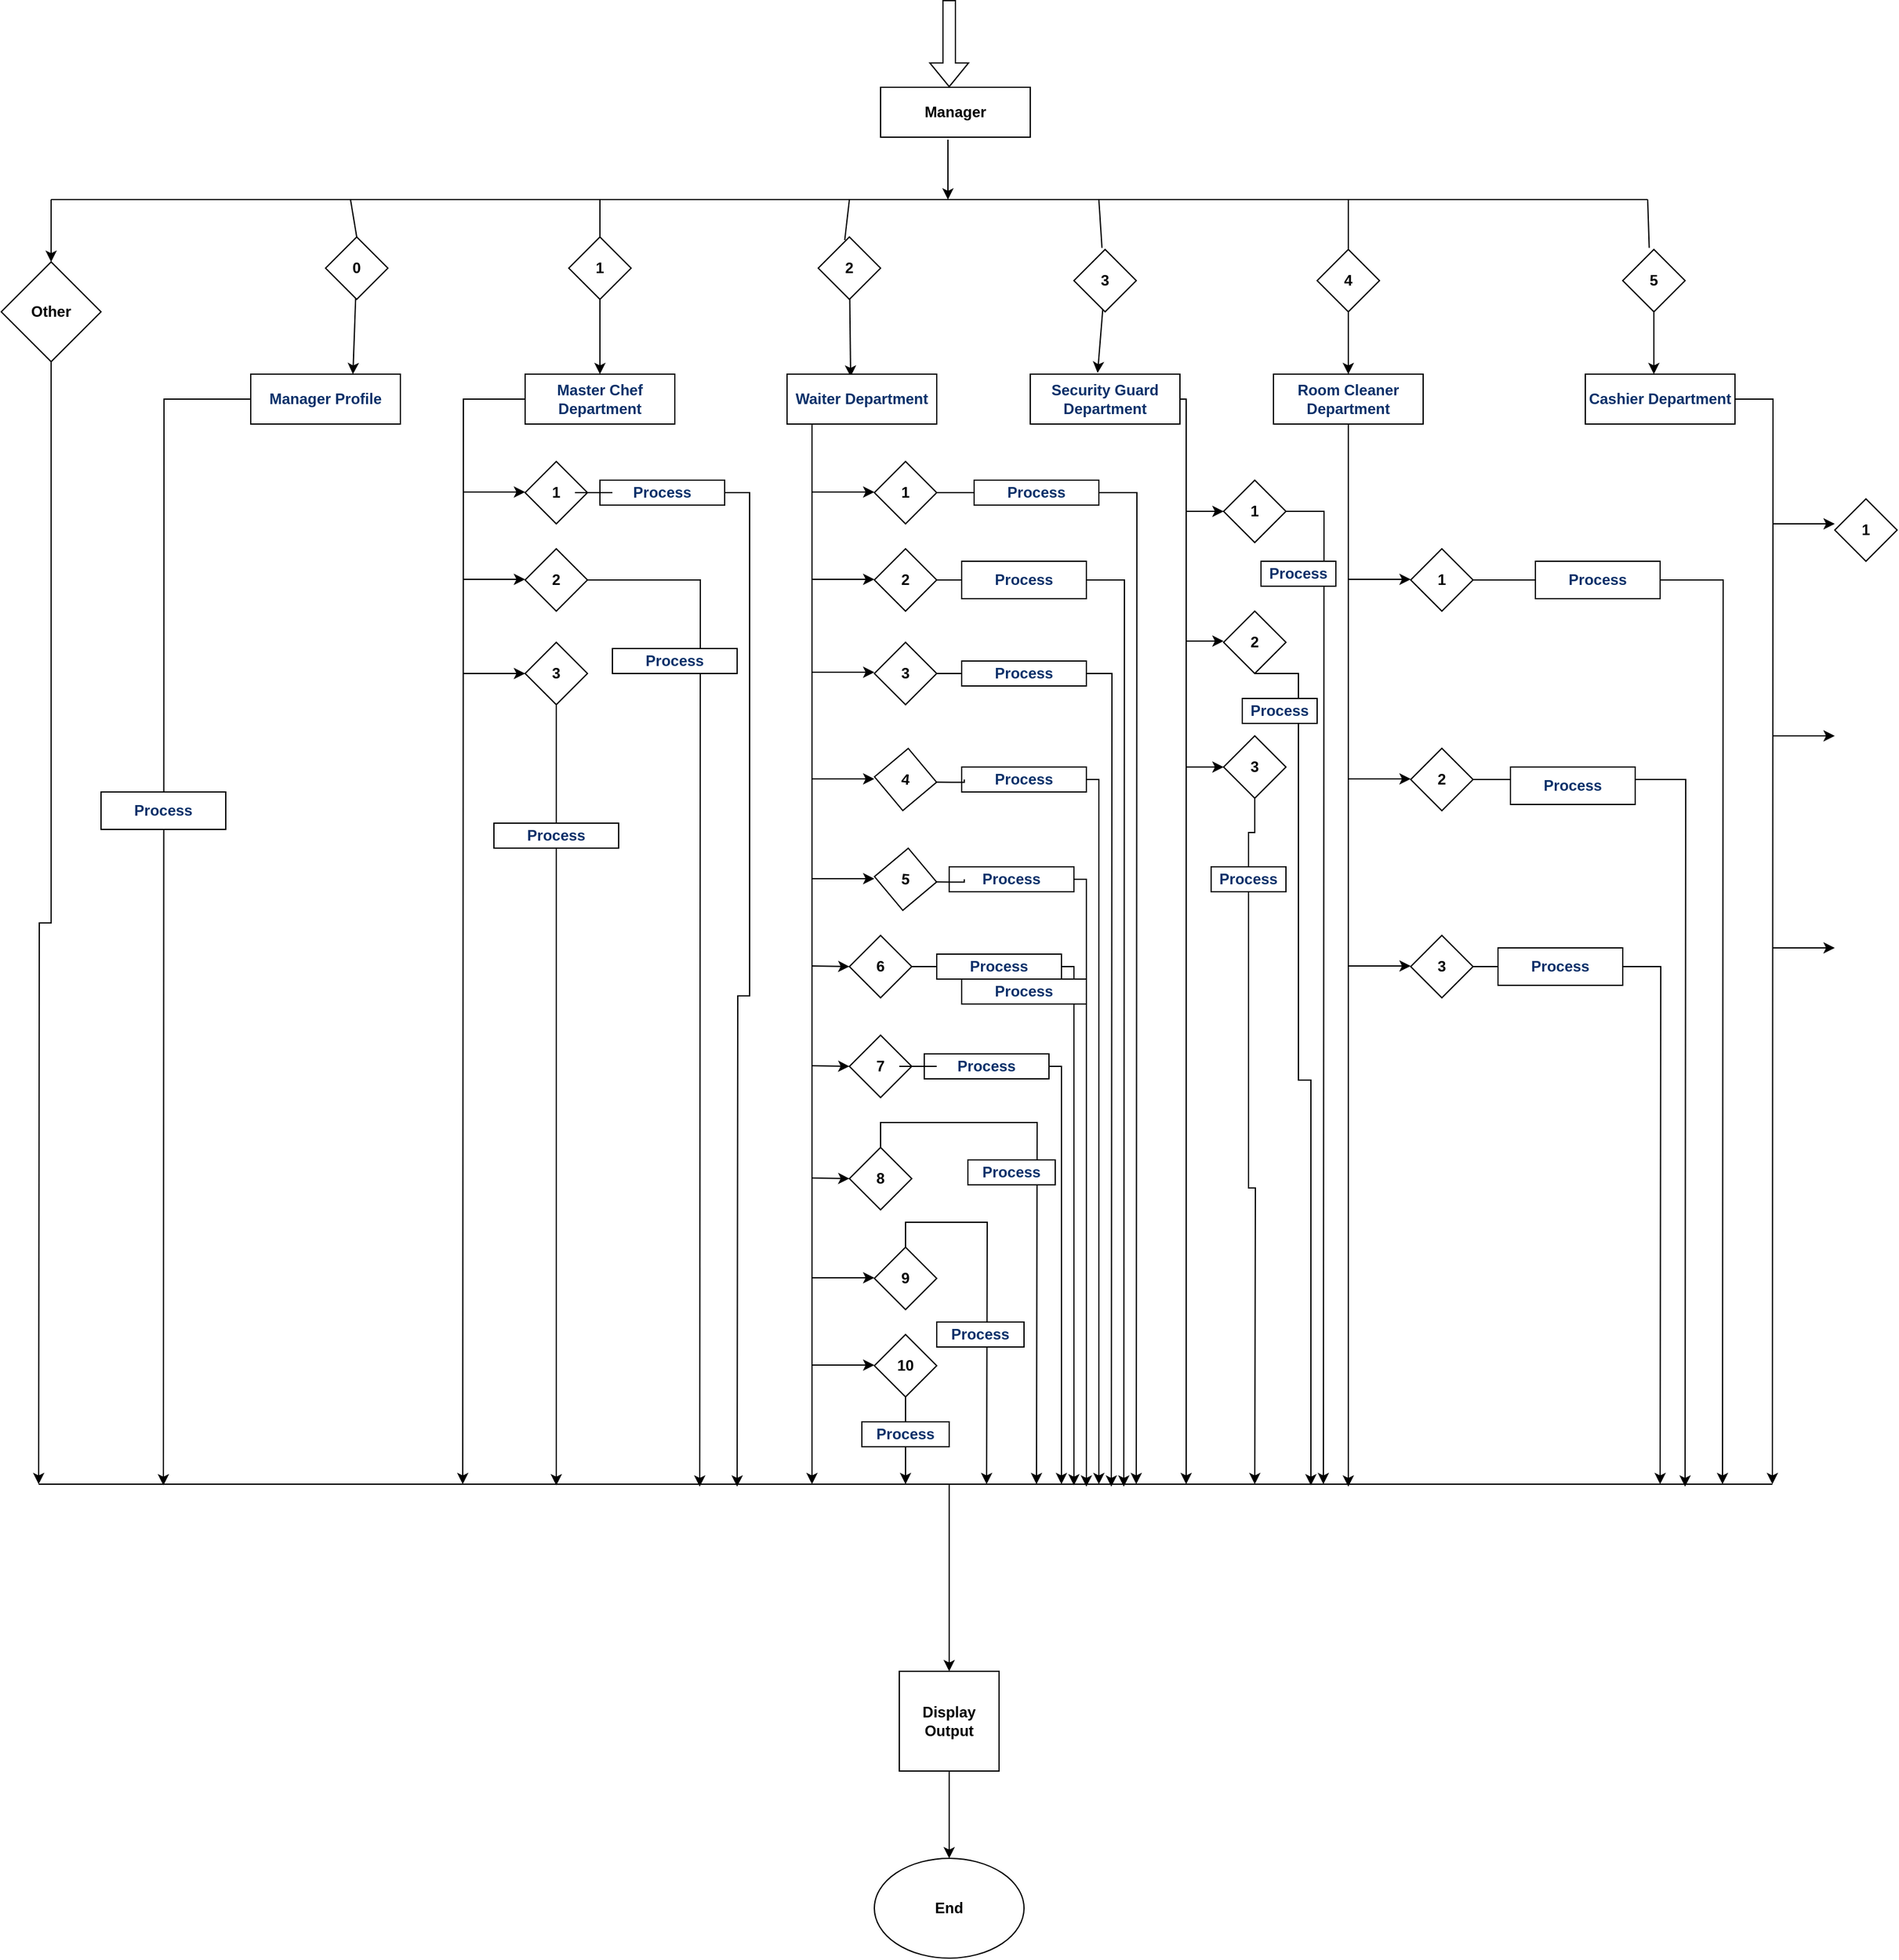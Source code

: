 <mxfile version="16.6.7" type="device"><diagram id="y-ZiTIAM_VdbQ0OTK2xP" name="Page-1"><mxGraphModel dx="1958" dy="463" grid="1" gridSize="10" guides="1" tooltips="1" connect="1" arrows="1" fold="1" page="1" pageScale="1" pageWidth="850" pageHeight="1100" math="0" shadow="0"><root><mxCell id="0"/><mxCell id="1" parent="0"/><mxCell id="JyOCqnr3kxGsUH_vyrX7-1" value="" style="shape=flexArrow;endArrow=classic;html=1;rounded=0;" edge="1" parent="1"><mxGeometry width="50" height="50" relative="1" as="geometry"><mxPoint x="480" y="10" as="sourcePoint"/><mxPoint x="480" y="80" as="targetPoint"/></mxGeometry></mxCell><mxCell id="JyOCqnr3kxGsUH_vyrX7-2" value="&lt;b&gt;Manager&lt;/b&gt;" style="rounded=0;whiteSpace=wrap;html=1;" vertex="1" parent="1"><mxGeometry x="425" y="80" width="120" height="40" as="geometry"/></mxCell><mxCell id="JyOCqnr3kxGsUH_vyrX7-3" value="" style="endArrow=classic;html=1;rounded=0;exitX=0.45;exitY=1.05;exitDx=0;exitDy=0;exitPerimeter=0;" edge="1" parent="1" source="JyOCqnr3kxGsUH_vyrX7-2"><mxGeometry width="50" height="50" relative="1" as="geometry"><mxPoint x="400" y="290" as="sourcePoint"/><mxPoint x="479" y="170" as="targetPoint"/><Array as="points"><mxPoint x="479" y="150"/></Array></mxGeometry></mxCell><mxCell id="JyOCqnr3kxGsUH_vyrX7-4" value="" style="endArrow=none;html=1;rounded=0;" edge="1" parent="1"><mxGeometry width="50" height="50" relative="1" as="geometry"><mxPoint x="-240" y="170" as="sourcePoint"/><mxPoint x="1040" y="170" as="targetPoint"/></mxGeometry></mxCell><mxCell id="JyOCqnr3kxGsUH_vyrX7-5" value="" style="endArrow=classic;html=1;rounded=0;fontStyle=1;entryX=0.683;entryY=0;entryDx=0;entryDy=0;entryPerimeter=0;startArrow=none;" edge="1" parent="1" source="JyOCqnr3kxGsUH_vyrX7-103" target="JyOCqnr3kxGsUH_vyrX7-13"><mxGeometry width="50" height="50" relative="1" as="geometry"><mxPoint y="170" as="sourcePoint"/><mxPoint y="220" as="targetPoint"/></mxGeometry></mxCell><mxCell id="JyOCqnr3kxGsUH_vyrX7-6" value="" style="endArrow=classic;html=1;rounded=0;entryX=0.5;entryY=0;entryDx=0;entryDy=0;" edge="1" parent="1" target="JyOCqnr3kxGsUH_vyrX7-14"><mxGeometry width="50" height="50" relative="1" as="geometry"><mxPoint x="200" y="170" as="sourcePoint"/><mxPoint x="200" y="220" as="targetPoint"/></mxGeometry></mxCell><mxCell id="JyOCqnr3kxGsUH_vyrX7-7" value="" style="endArrow=classic;html=1;rounded=0;entryX=0.425;entryY=0.05;entryDx=0;entryDy=0;entryPerimeter=0;startArrow=none;" edge="1" parent="1" source="JyOCqnr3kxGsUH_vyrX7-105" target="JyOCqnr3kxGsUH_vyrX7-15"><mxGeometry width="50" height="50" relative="1" as="geometry"><mxPoint x="400" y="170" as="sourcePoint"/><mxPoint x="400" y="220" as="targetPoint"/></mxGeometry></mxCell><mxCell id="JyOCqnr3kxGsUH_vyrX7-8" value="" style="endArrow=classic;html=1;rounded=0;entryX=0.45;entryY=-0.025;entryDx=0;entryDy=0;entryPerimeter=0;startArrow=none;" edge="1" parent="1" source="JyOCqnr3kxGsUH_vyrX7-107" target="JyOCqnr3kxGsUH_vyrX7-16"><mxGeometry width="50" height="50" relative="1" as="geometry"><mxPoint x="600" y="170" as="sourcePoint"/><mxPoint x="600" y="220" as="targetPoint"/></mxGeometry></mxCell><mxCell id="JyOCqnr3kxGsUH_vyrX7-9" value="" style="endArrow=classic;html=1;rounded=0;entryX=0.5;entryY=0;entryDx=0;entryDy=0;startArrow=none;" edge="1" parent="1" source="JyOCqnr3kxGsUH_vyrX7-109" target="JyOCqnr3kxGsUH_vyrX7-18"><mxGeometry width="50" height="50" relative="1" as="geometry"><mxPoint x="800" y="170" as="sourcePoint"/><mxPoint x="800" y="220" as="targetPoint"/></mxGeometry></mxCell><mxCell id="JyOCqnr3kxGsUH_vyrX7-10" value="" style="endArrow=classic;html=1;rounded=0;entryX=0.458;entryY=0;entryDx=0;entryDy=0;entryPerimeter=0;startArrow=none;" edge="1" parent="1" source="JyOCqnr3kxGsUH_vyrX7-111" target="JyOCqnr3kxGsUH_vyrX7-19"><mxGeometry width="50" height="50" relative="1" as="geometry"><mxPoint x="1040" y="170" as="sourcePoint"/><mxPoint x="1040" y="220" as="targetPoint"/></mxGeometry></mxCell><mxCell id="JyOCqnr3kxGsUH_vyrX7-11" value="" style="endArrow=classic;html=1;rounded=0;" edge="1" parent="1"><mxGeometry width="50" height="50" relative="1" as="geometry"><mxPoint x="-240" y="170" as="sourcePoint"/><mxPoint x="-240" y="220" as="targetPoint"/></mxGeometry></mxCell><mxCell id="JyOCqnr3kxGsUH_vyrX7-21" style="edgeStyle=orthogonalEdgeStyle;rounded=0;orthogonalLoop=1;jettySize=auto;html=1;" edge="1" parent="1" source="JyOCqnr3kxGsUH_vyrX7-13"><mxGeometry relative="1" as="geometry"><mxPoint x="-150" y="1201" as="targetPoint"/></mxGeometry></mxCell><mxCell id="JyOCqnr3kxGsUH_vyrX7-13" value="&lt;span style=&quot;color: rgb(10 , 48 , 105) ; font-family: , , &amp;#34;sf mono&amp;#34; , &amp;#34;menlo&amp;#34; , &amp;#34;consolas&amp;#34; , &amp;#34;liberation mono&amp;#34; , monospace ; background-color: rgb(255 , 255 , 255)&quot;&gt;&lt;b&gt;Manager Profile&lt;/b&gt;&lt;/span&gt;" style="rounded=0;whiteSpace=wrap;html=1;" vertex="1" parent="1"><mxGeometry x="-80" y="310" width="120" height="40" as="geometry"/></mxCell><mxCell id="JyOCqnr3kxGsUH_vyrX7-24" style="edgeStyle=orthogonalEdgeStyle;rounded=0;orthogonalLoop=1;jettySize=auto;html=1;" edge="1" parent="1" source="JyOCqnr3kxGsUH_vyrX7-14"><mxGeometry relative="1" as="geometry"><mxPoint x="90" y="1200" as="targetPoint"/></mxGeometry></mxCell><mxCell id="JyOCqnr3kxGsUH_vyrX7-14" value="&lt;span style=&quot;color: rgb(10 , 48 , 105) ; font-family: , , &amp;#34;sf mono&amp;#34; , &amp;#34;menlo&amp;#34; , &amp;#34;consolas&amp;#34; , &amp;#34;liberation mono&amp;#34; , monospace ; background-color: rgb(255 , 255 , 255)&quot;&gt;&lt;b&gt;Master Chef Department&lt;/b&gt;&lt;/span&gt;" style="rounded=0;whiteSpace=wrap;html=1;" vertex="1" parent="1"><mxGeometry x="140" y="310" width="120" height="40" as="geometry"/></mxCell><mxCell id="JyOCqnr3kxGsUH_vyrX7-32" style="edgeStyle=orthogonalEdgeStyle;rounded=0;orthogonalLoop=1;jettySize=auto;html=1;" edge="1" parent="1" source="JyOCqnr3kxGsUH_vyrX7-15"><mxGeometry relative="1" as="geometry"><mxPoint x="370" y="1200" as="targetPoint"/><Array as="points"><mxPoint x="370" y="1200"/></Array></mxGeometry></mxCell><mxCell id="JyOCqnr3kxGsUH_vyrX7-15" value="&lt;span style=&quot;color: rgb(10 , 48 , 105) ; font-family: , , &amp;#34;sf mono&amp;#34; , &amp;#34;menlo&amp;#34; , &amp;#34;consolas&amp;#34; , &amp;#34;liberation mono&amp;#34; , monospace ; background-color: rgb(255 , 255 , 255)&quot;&gt;&lt;b&gt;Waiter Department&lt;/b&gt;&lt;/span&gt;" style="rounded=0;whiteSpace=wrap;html=1;" vertex="1" parent="1"><mxGeometry x="350" y="310" width="120" height="40" as="geometry"/></mxCell><mxCell id="JyOCqnr3kxGsUH_vyrX7-227" style="edgeStyle=orthogonalEdgeStyle;rounded=0;orthogonalLoop=1;jettySize=auto;html=1;" edge="1" parent="1" source="JyOCqnr3kxGsUH_vyrX7-16"><mxGeometry relative="1" as="geometry"><mxPoint x="670" y="1200" as="targetPoint"/><Array as="points"><mxPoint x="670" y="330"/></Array></mxGeometry></mxCell><mxCell id="JyOCqnr3kxGsUH_vyrX7-16" value="&lt;span style=&quot;color: rgb(10 , 48 , 105) ; font-family: , , &amp;#34;sf mono&amp;#34; , &amp;#34;menlo&amp;#34; , &amp;#34;consolas&amp;#34; , &amp;#34;liberation mono&amp;#34; , monospace ; background-color: rgb(255 , 255 , 255)&quot;&gt;&lt;b&gt;Security Guard Department&lt;/b&gt;&lt;/span&gt;" style="rounded=0;whiteSpace=wrap;html=1;" vertex="1" parent="1"><mxGeometry x="545" y="310" width="120" height="40" as="geometry"/></mxCell><mxCell id="JyOCqnr3kxGsUH_vyrX7-113" style="edgeStyle=orthogonalEdgeStyle;rounded=0;orthogonalLoop=1;jettySize=auto;html=1;" edge="1" parent="1" source="JyOCqnr3kxGsUH_vyrX7-18"><mxGeometry relative="1" as="geometry"><mxPoint x="800" y="1202" as="targetPoint"/></mxGeometry></mxCell><mxCell id="JyOCqnr3kxGsUH_vyrX7-18" value="&lt;span style=&quot;color: rgb(10 , 48 , 105) ; font-family: , , &amp;#34;sf mono&amp;#34; , &amp;#34;menlo&amp;#34; , &amp;#34;consolas&amp;#34; , &amp;#34;liberation mono&amp;#34; , monospace ; background-color: rgb(255 , 255 , 255)&quot;&gt;&lt;b&gt;Room Cleaner Department&lt;/b&gt;&lt;/span&gt;" style="rounded=0;whiteSpace=wrap;html=1;" vertex="1" parent="1"><mxGeometry x="740" y="310" width="120" height="40" as="geometry"/></mxCell><mxCell id="JyOCqnr3kxGsUH_vyrX7-114" style="edgeStyle=orthogonalEdgeStyle;rounded=0;orthogonalLoop=1;jettySize=auto;html=1;" edge="1" parent="1" source="JyOCqnr3kxGsUH_vyrX7-19"><mxGeometry relative="1" as="geometry"><mxPoint x="1140" y="1200" as="targetPoint"/></mxGeometry></mxCell><mxCell id="JyOCqnr3kxGsUH_vyrX7-19" value="&lt;span style=&quot;color: rgb(10 , 48 , 105) ; font-family: , , &amp;#34;sf mono&amp;#34; , &amp;#34;menlo&amp;#34; , &amp;#34;consolas&amp;#34; , &amp;#34;liberation mono&amp;#34; , monospace ; background-color: rgb(255 , 255 , 255)&quot;&gt;&lt;b&gt;Cashier Department&lt;/b&gt;&lt;/span&gt;" style="rounded=0;whiteSpace=wrap;html=1;" vertex="1" parent="1"><mxGeometry x="990" y="310" width="120" height="40" as="geometry"/></mxCell><mxCell id="JyOCqnr3kxGsUH_vyrX7-22" style="edgeStyle=orthogonalEdgeStyle;rounded=0;orthogonalLoop=1;jettySize=auto;html=1;" edge="1" parent="1" source="JyOCqnr3kxGsUH_vyrX7-20"><mxGeometry relative="1" as="geometry"><mxPoint x="-250" y="1200" as="targetPoint"/></mxGeometry></mxCell><mxCell id="JyOCqnr3kxGsUH_vyrX7-20" value="&lt;b&gt;Other&lt;/b&gt;" style="rhombus;whiteSpace=wrap;html=1;" vertex="1" parent="1"><mxGeometry x="-280" y="220" width="80" height="80" as="geometry"/></mxCell><mxCell id="JyOCqnr3kxGsUH_vyrX7-23" value="" style="endArrow=none;html=1;rounded=0;" edge="1" parent="1"><mxGeometry width="50" height="50" relative="1" as="geometry"><mxPoint x="-250" y="1200" as="sourcePoint"/><mxPoint x="1140" y="1200" as="targetPoint"/></mxGeometry></mxCell><mxCell id="JyOCqnr3kxGsUH_vyrX7-26" value="" style="endArrow=classic;html=1;rounded=0;" edge="1" parent="1"><mxGeometry width="50" height="50" relative="1" as="geometry"><mxPoint x="90" y="404.5" as="sourcePoint"/><mxPoint x="140" y="404.5" as="targetPoint"/></mxGeometry></mxCell><mxCell id="JyOCqnr3kxGsUH_vyrX7-92" style="edgeStyle=orthogonalEdgeStyle;rounded=0;orthogonalLoop=1;jettySize=auto;html=1;startArrow=none;" edge="1" parent="1" source="JyOCqnr3kxGsUH_vyrX7-95"><mxGeometry relative="1" as="geometry"><mxPoint x="310" y="1202" as="targetPoint"/></mxGeometry></mxCell><mxCell id="JyOCqnr3kxGsUH_vyrX7-27" value="&lt;b&gt;1&lt;/b&gt;" style="rhombus;whiteSpace=wrap;html=1;" vertex="1" parent="1"><mxGeometry x="140" y="380" width="50" height="50" as="geometry"/></mxCell><mxCell id="JyOCqnr3kxGsUH_vyrX7-28" value="" style="endArrow=classic;html=1;rounded=0;" edge="1" parent="1"><mxGeometry width="50" height="50" relative="1" as="geometry"><mxPoint x="90" y="474.5" as="sourcePoint"/><mxPoint x="140" y="474.5" as="targetPoint"/></mxGeometry></mxCell><mxCell id="JyOCqnr3kxGsUH_vyrX7-29" value="" style="endArrow=classic;html=1;rounded=0;" edge="1" parent="1"><mxGeometry width="50" height="50" relative="1" as="geometry"><mxPoint x="90" y="550" as="sourcePoint"/><mxPoint x="140" y="550" as="targetPoint"/></mxGeometry></mxCell><mxCell id="JyOCqnr3kxGsUH_vyrX7-93" style="edgeStyle=orthogonalEdgeStyle;rounded=0;orthogonalLoop=1;jettySize=auto;html=1;exitX=1;exitY=0.5;exitDx=0;exitDy=0;" edge="1" parent="1" source="JyOCqnr3kxGsUH_vyrX7-30"><mxGeometry relative="1" as="geometry"><mxPoint x="280" y="1202" as="targetPoint"/></mxGeometry></mxCell><mxCell id="JyOCqnr3kxGsUH_vyrX7-30" value="&lt;b&gt;2&lt;/b&gt;" style="rhombus;whiteSpace=wrap;html=1;" vertex="1" parent="1"><mxGeometry x="140" y="450" width="50" height="50" as="geometry"/></mxCell><mxCell id="JyOCqnr3kxGsUH_vyrX7-94" style="edgeStyle=orthogonalEdgeStyle;rounded=0;orthogonalLoop=1;jettySize=auto;html=1;" edge="1" parent="1" source="JyOCqnr3kxGsUH_vyrX7-31"><mxGeometry relative="1" as="geometry"><mxPoint x="165" y="1201" as="targetPoint"/></mxGeometry></mxCell><mxCell id="JyOCqnr3kxGsUH_vyrX7-31" value="&lt;b&gt;3&lt;/b&gt;" style="rhombus;whiteSpace=wrap;html=1;" vertex="1" parent="1"><mxGeometry x="140" y="525" width="50" height="50" as="geometry"/></mxCell><mxCell id="JyOCqnr3kxGsUH_vyrX7-33" value="" style="endArrow=classic;html=1;rounded=0;" edge="1" parent="1"><mxGeometry width="50" height="50" relative="1" as="geometry"><mxPoint x="370" y="404.5" as="sourcePoint"/><mxPoint x="420" y="404.5" as="targetPoint"/></mxGeometry></mxCell><mxCell id="JyOCqnr3kxGsUH_vyrX7-34" value="" style="endArrow=classic;html=1;rounded=0;" edge="1" parent="1"><mxGeometry width="50" height="50" relative="1" as="geometry"><mxPoint x="370" y="474.5" as="sourcePoint"/><mxPoint x="420" y="474.5" as="targetPoint"/></mxGeometry></mxCell><mxCell id="JyOCqnr3kxGsUH_vyrX7-35" value="" style="endArrow=classic;html=1;rounded=0;" edge="1" parent="1"><mxGeometry width="50" height="50" relative="1" as="geometry"><mxPoint x="370" y="549" as="sourcePoint"/><mxPoint x="420" y="549" as="targetPoint"/></mxGeometry></mxCell><mxCell id="JyOCqnr3kxGsUH_vyrX7-36" value="" style="endArrow=classic;html=1;rounded=0;" edge="1" parent="1"><mxGeometry width="50" height="50" relative="1" as="geometry"><mxPoint x="370" y="634.5" as="sourcePoint"/><mxPoint x="420" y="634.5" as="targetPoint"/></mxGeometry></mxCell><mxCell id="JyOCqnr3kxGsUH_vyrX7-37" value="" style="endArrow=classic;html=1;rounded=0;" edge="1" parent="1"><mxGeometry width="50" height="50" relative="1" as="geometry"><mxPoint x="370" y="714.5" as="sourcePoint"/><mxPoint x="420" y="714.5" as="targetPoint"/></mxGeometry></mxCell><mxCell id="JyOCqnr3kxGsUH_vyrX7-38" value="" style="endArrow=classic;html=1;rounded=0;" edge="1" parent="1"><mxGeometry width="50" height="50" relative="1" as="geometry"><mxPoint x="370" y="784.5" as="sourcePoint"/><mxPoint x="400" y="785" as="targetPoint"/></mxGeometry></mxCell><mxCell id="JyOCqnr3kxGsUH_vyrX7-39" value="" style="endArrow=classic;html=1;rounded=0;" edge="1" parent="1"><mxGeometry width="50" height="50" relative="1" as="geometry"><mxPoint x="370" y="864.5" as="sourcePoint"/><mxPoint x="400" y="865" as="targetPoint"/></mxGeometry></mxCell><mxCell id="JyOCqnr3kxGsUH_vyrX7-40" value="" style="endArrow=classic;html=1;rounded=0;" edge="1" parent="1"><mxGeometry width="50" height="50" relative="1" as="geometry"><mxPoint x="370" y="954.5" as="sourcePoint"/><mxPoint x="400" y="955" as="targetPoint"/></mxGeometry></mxCell><mxCell id="JyOCqnr3kxGsUH_vyrX7-41" value="" style="endArrow=classic;html=1;rounded=0;" edge="1" parent="1"><mxGeometry width="50" height="50" relative="1" as="geometry"><mxPoint x="370" y="1034.5" as="sourcePoint"/><mxPoint x="420" y="1034.5" as="targetPoint"/></mxGeometry></mxCell><mxCell id="JyOCqnr3kxGsUH_vyrX7-42" value="" style="endArrow=classic;html=1;rounded=0;" edge="1" parent="1"><mxGeometry width="50" height="50" relative="1" as="geometry"><mxPoint x="370" y="1104.5" as="sourcePoint"/><mxPoint x="420" y="1104.5" as="targetPoint"/></mxGeometry></mxCell><mxCell id="JyOCqnr3kxGsUH_vyrX7-56" style="edgeStyle=orthogonalEdgeStyle;rounded=0;orthogonalLoop=1;jettySize=auto;html=1;exitX=1;exitY=0.5;exitDx=0;exitDy=0;startArrow=none;" edge="1" parent="1" source="JyOCqnr3kxGsUH_vyrX7-60"><mxGeometry relative="1" as="geometry"><mxPoint x="630" y="1200" as="targetPoint"/></mxGeometry></mxCell><mxCell id="JyOCqnr3kxGsUH_vyrX7-43" value="&lt;b&gt;1&lt;/b&gt;" style="rhombus;whiteSpace=wrap;html=1;" vertex="1" parent="1"><mxGeometry x="420" y="380" width="50" height="50" as="geometry"/></mxCell><mxCell id="JyOCqnr3kxGsUH_vyrX7-57" style="edgeStyle=orthogonalEdgeStyle;rounded=0;orthogonalLoop=1;jettySize=auto;html=1;exitX=1;exitY=0.5;exitDx=0;exitDy=0;startArrow=none;" edge="1" parent="1" source="JyOCqnr3kxGsUH_vyrX7-62"><mxGeometry relative="1" as="geometry"><mxPoint x="620" y="1202" as="targetPoint"/></mxGeometry></mxCell><mxCell id="JyOCqnr3kxGsUH_vyrX7-45" value="&lt;b&gt;2&lt;/b&gt;" style="rhombus;whiteSpace=wrap;html=1;" vertex="1" parent="1"><mxGeometry x="420" y="450" width="50" height="50" as="geometry"/></mxCell><mxCell id="JyOCqnr3kxGsUH_vyrX7-58" style="edgeStyle=orthogonalEdgeStyle;rounded=0;orthogonalLoop=1;jettySize=auto;html=1;" edge="1" parent="1" source="JyOCqnr3kxGsUH_vyrX7-46"><mxGeometry relative="1" as="geometry"><mxPoint x="610" y="1202" as="targetPoint"/></mxGeometry></mxCell><mxCell id="JyOCqnr3kxGsUH_vyrX7-46" value="&lt;b&gt;3&lt;/b&gt;" style="rhombus;whiteSpace=wrap;html=1;" vertex="1" parent="1"><mxGeometry x="420" y="525" width="50" height="50" as="geometry"/></mxCell><mxCell id="JyOCqnr3kxGsUH_vyrX7-59" style="edgeStyle=orthogonalEdgeStyle;rounded=0;orthogonalLoop=1;jettySize=auto;html=1;exitX=0.5;exitY=1;exitDx=0;exitDy=0;startArrow=none;" edge="1" parent="1" source="JyOCqnr3kxGsUH_vyrX7-65"><mxGeometry relative="1" as="geometry"><mxPoint x="600" y="1200" as="targetPoint"/><Array as="points"><mxPoint x="540" y="635"/><mxPoint x="600" y="635"/></Array></mxGeometry></mxCell><mxCell id="JyOCqnr3kxGsUH_vyrX7-47" value="&lt;b&gt;4&lt;/b&gt;" style="rhombus;whiteSpace=wrap;html=1;direction=north;rotation=5;" vertex="1" parent="1"><mxGeometry x="420" y="610" width="50" height="50" as="geometry"/></mxCell><mxCell id="JyOCqnr3kxGsUH_vyrX7-67" style="edgeStyle=orthogonalEdgeStyle;rounded=0;orthogonalLoop=1;jettySize=auto;html=1;exitX=1;exitY=0.5;exitDx=0;exitDy=0;startArrow=none;" edge="1" parent="1" source="JyOCqnr3kxGsUH_vyrX7-68"><mxGeometry relative="1" as="geometry"><mxPoint x="590" y="1202" as="targetPoint"/><Array as="points"><mxPoint x="590" y="715"/></Array></mxGeometry></mxCell><mxCell id="JyOCqnr3kxGsUH_vyrX7-48" value="&lt;b&gt;5&lt;/b&gt;" style="rhombus;whiteSpace=wrap;html=1;rotation=5;" vertex="1" parent="1"><mxGeometry x="420" y="690" width="50" height="50" as="geometry"/></mxCell><mxCell id="JyOCqnr3kxGsUH_vyrX7-70" style="edgeStyle=orthogonalEdgeStyle;rounded=0;orthogonalLoop=1;jettySize=auto;html=1;startArrow=none;" edge="1" parent="1" source="JyOCqnr3kxGsUH_vyrX7-72"><mxGeometry relative="1" as="geometry"><mxPoint x="580" y="1201" as="targetPoint"/><Array as="points"><mxPoint x="580" y="785"/></Array></mxGeometry></mxCell><mxCell id="JyOCqnr3kxGsUH_vyrX7-49" value="&lt;b&gt;6&lt;/b&gt;" style="rhombus;whiteSpace=wrap;html=1;" vertex="1" parent="1"><mxGeometry x="400" y="760" width="50" height="50" as="geometry"/></mxCell><mxCell id="JyOCqnr3kxGsUH_vyrX7-71" style="edgeStyle=orthogonalEdgeStyle;rounded=0;orthogonalLoop=1;jettySize=auto;html=1;startArrow=none;" edge="1" parent="1" source="JyOCqnr3kxGsUH_vyrX7-74"><mxGeometry relative="1" as="geometry"><mxPoint x="570" y="1200" as="targetPoint"/><Array as="points"><mxPoint x="570" y="865"/><mxPoint x="570" y="1200"/></Array></mxGeometry></mxCell><mxCell id="JyOCqnr3kxGsUH_vyrX7-50" value="&lt;b&gt;7&lt;/b&gt;" style="rhombus;whiteSpace=wrap;html=1;" vertex="1" parent="1"><mxGeometry x="400" y="840" width="50" height="50" as="geometry"/></mxCell><mxCell id="JyOCqnr3kxGsUH_vyrX7-83" style="edgeStyle=orthogonalEdgeStyle;rounded=0;orthogonalLoop=1;jettySize=auto;html=1;exitX=0.5;exitY=0;exitDx=0;exitDy=0;" edge="1" parent="1" source="JyOCqnr3kxGsUH_vyrX7-51"><mxGeometry relative="1" as="geometry"><mxPoint x="550" y="1200" as="targetPoint"/></mxGeometry></mxCell><mxCell id="JyOCqnr3kxGsUH_vyrX7-51" value="&lt;b&gt;8&lt;/b&gt;" style="rhombus;whiteSpace=wrap;html=1;" vertex="1" parent="1"><mxGeometry x="400" y="930" width="50" height="50" as="geometry"/></mxCell><mxCell id="JyOCqnr3kxGsUH_vyrX7-86" style="edgeStyle=orthogonalEdgeStyle;rounded=0;orthogonalLoop=1;jettySize=auto;html=1;exitX=0.5;exitY=0;exitDx=0;exitDy=0;" edge="1" parent="1" source="JyOCqnr3kxGsUH_vyrX7-53"><mxGeometry relative="1" as="geometry"><mxPoint x="510" y="1200" as="targetPoint"/></mxGeometry></mxCell><mxCell id="JyOCqnr3kxGsUH_vyrX7-53" value="&lt;b&gt;9&lt;/b&gt;" style="rhombus;whiteSpace=wrap;html=1;" vertex="1" parent="1"><mxGeometry x="420" y="1010" width="50" height="50" as="geometry"/></mxCell><mxCell id="JyOCqnr3kxGsUH_vyrX7-90" style="edgeStyle=orthogonalEdgeStyle;rounded=0;orthogonalLoop=1;jettySize=auto;html=1;" edge="1" parent="1" source="JyOCqnr3kxGsUH_vyrX7-54"><mxGeometry relative="1" as="geometry"><mxPoint x="445" y="1200" as="targetPoint"/></mxGeometry></mxCell><mxCell id="JyOCqnr3kxGsUH_vyrX7-54" value="&lt;b&gt;10&lt;/b&gt;" style="rhombus;whiteSpace=wrap;html=1;" vertex="1" parent="1"><mxGeometry x="420" y="1080" width="50" height="50" as="geometry"/></mxCell><mxCell id="JyOCqnr3kxGsUH_vyrX7-60" value="&lt;span style=&quot;color: rgb(10 , 48 , 105) ; font-family: , , &amp;#34;sf mono&amp;#34; , &amp;#34;menlo&amp;#34; , &amp;#34;consolas&amp;#34; , &amp;#34;liberation mono&amp;#34; , monospace ; background-color: rgb(255 , 255 , 255)&quot;&gt;&lt;b&gt;Process&lt;/b&gt;&lt;/span&gt;" style="rounded=0;whiteSpace=wrap;html=1;" vertex="1" parent="1"><mxGeometry x="500" y="395" width="100" height="20" as="geometry"/></mxCell><mxCell id="JyOCqnr3kxGsUH_vyrX7-61" value="" style="edgeStyle=orthogonalEdgeStyle;rounded=0;orthogonalLoop=1;jettySize=auto;html=1;exitX=1;exitY=0.5;exitDx=0;exitDy=0;endArrow=none;" edge="1" parent="1" source="JyOCqnr3kxGsUH_vyrX7-43" target="JyOCqnr3kxGsUH_vyrX7-60"><mxGeometry relative="1" as="geometry"><mxPoint x="630" y="1204" as="targetPoint"/><mxPoint x="470" y="405" as="sourcePoint"/></mxGeometry></mxCell><mxCell id="JyOCqnr3kxGsUH_vyrX7-62" value="&lt;span style=&quot;color: rgb(10 , 48 , 105) ; font-family: , , &amp;#34;sf mono&amp;#34; , &amp;#34;menlo&amp;#34; , &amp;#34;consolas&amp;#34; , &amp;#34;liberation mono&amp;#34; , monospace ; background-color: rgb(255 , 255 , 255)&quot;&gt;&lt;b&gt;Process&lt;/b&gt;&lt;/span&gt;" style="rounded=0;whiteSpace=wrap;html=1;" vertex="1" parent="1"><mxGeometry x="490" y="460" width="100" height="30" as="geometry"/></mxCell><mxCell id="JyOCqnr3kxGsUH_vyrX7-63" value="" style="edgeStyle=orthogonalEdgeStyle;rounded=0;orthogonalLoop=1;jettySize=auto;html=1;exitX=1;exitY=0.5;exitDx=0;exitDy=0;endArrow=none;" edge="1" parent="1" source="JyOCqnr3kxGsUH_vyrX7-45" target="JyOCqnr3kxGsUH_vyrX7-62"><mxGeometry relative="1" as="geometry"><mxPoint x="620" y="1202" as="targetPoint"/><mxPoint x="470" y="475" as="sourcePoint"/></mxGeometry></mxCell><mxCell id="JyOCqnr3kxGsUH_vyrX7-64" value="&lt;span style=&quot;color: rgb(10 , 48 , 105) ; font-family: , , &amp;#34;sf mono&amp;#34; , &amp;#34;menlo&amp;#34; , &amp;#34;consolas&amp;#34; , &amp;#34;liberation mono&amp;#34; , monospace ; background-color: rgb(255 , 255 , 255)&quot;&gt;&lt;b&gt;Process&lt;/b&gt;&lt;/span&gt;" style="rounded=0;whiteSpace=wrap;html=1;" vertex="1" parent="1"><mxGeometry x="490" y="540" width="100" height="20" as="geometry"/></mxCell><mxCell id="JyOCqnr3kxGsUH_vyrX7-65" value="&lt;span style=&quot;color: rgb(10 , 48 , 105) ; font-family: , , &amp;#34;sf mono&amp;#34; , &amp;#34;menlo&amp;#34; , &amp;#34;consolas&amp;#34; , &amp;#34;liberation mono&amp;#34; , monospace ; background-color: rgb(255 , 255 , 255)&quot;&gt;&lt;b&gt;Process&lt;/b&gt;&lt;/span&gt;" style="rounded=0;whiteSpace=wrap;html=1;" vertex="1" parent="1"><mxGeometry x="490" y="625" width="100" height="20" as="geometry"/></mxCell><mxCell id="JyOCqnr3kxGsUH_vyrX7-66" value="" style="edgeStyle=orthogonalEdgeStyle;rounded=0;orthogonalLoop=1;jettySize=auto;html=1;exitX=0.5;exitY=1;exitDx=0;exitDy=0;endArrow=none;" edge="1" parent="1" source="JyOCqnr3kxGsUH_vyrX7-47" target="JyOCqnr3kxGsUH_vyrX7-65"><mxGeometry relative="1" as="geometry"><mxPoint x="600" y="1204" as="targetPoint"/><mxPoint x="469.905" y="637.179" as="sourcePoint"/></mxGeometry></mxCell><mxCell id="JyOCqnr3kxGsUH_vyrX7-68" value="&lt;span style=&quot;color: rgb(10 , 48 , 105) ; font-family: , , &amp;#34;sf mono&amp;#34; , &amp;#34;menlo&amp;#34; , &amp;#34;consolas&amp;#34; , &amp;#34;liberation mono&amp;#34; , monospace ; background-color: rgb(255 , 255 , 255)&quot;&gt;&lt;b&gt;Process&lt;/b&gt;&lt;/span&gt;" style="rounded=0;whiteSpace=wrap;html=1;" vertex="1" parent="1"><mxGeometry x="480" y="705" width="100" height="20" as="geometry"/></mxCell><mxCell id="JyOCqnr3kxGsUH_vyrX7-69" value="" style="edgeStyle=orthogonalEdgeStyle;rounded=0;orthogonalLoop=1;jettySize=auto;html=1;exitX=1;exitY=0.5;exitDx=0;exitDy=0;endArrow=none;" edge="1" parent="1" source="JyOCqnr3kxGsUH_vyrX7-48" target="JyOCqnr3kxGsUH_vyrX7-68"><mxGeometry relative="1" as="geometry"><mxPoint x="590" y="1202" as="targetPoint"/><mxPoint x="469.905" y="717.179" as="sourcePoint"/></mxGeometry></mxCell><mxCell id="JyOCqnr3kxGsUH_vyrX7-72" value="&lt;span style=&quot;color: rgb(10 , 48 , 105) ; font-family: , , &amp;#34;sf mono&amp;#34; , &amp;#34;menlo&amp;#34; , &amp;#34;consolas&amp;#34; , &amp;#34;liberation mono&amp;#34; , monospace ; background-color: rgb(255 , 255 , 255)&quot;&gt;&lt;b&gt;Process&lt;/b&gt;&lt;/span&gt;" style="rounded=0;whiteSpace=wrap;html=1;" vertex="1" parent="1"><mxGeometry x="470" y="775" width="100" height="20" as="geometry"/></mxCell><mxCell id="JyOCqnr3kxGsUH_vyrX7-73" value="" style="edgeStyle=orthogonalEdgeStyle;rounded=0;orthogonalLoop=1;jettySize=auto;html=1;endArrow=none;" edge="1" parent="1" source="JyOCqnr3kxGsUH_vyrX7-49" target="JyOCqnr3kxGsUH_vyrX7-72"><mxGeometry relative="1" as="geometry"><mxPoint x="580" y="1201" as="targetPoint"/><mxPoint x="450" y="785" as="sourcePoint"/></mxGeometry></mxCell><mxCell id="JyOCqnr3kxGsUH_vyrX7-74" value="&lt;span style=&quot;color: rgb(10 , 48 , 105) ; font-family: , , &amp;#34;sf mono&amp;#34; , &amp;#34;menlo&amp;#34; , &amp;#34;consolas&amp;#34; , &amp;#34;liberation mono&amp;#34; , monospace ; background-color: rgb(255 , 255 , 255)&quot;&gt;&lt;b&gt;Process&lt;/b&gt;&lt;/span&gt;" style="rounded=0;whiteSpace=wrap;html=1;" vertex="1" parent="1"><mxGeometry x="460" y="855" width="100" height="20" as="geometry"/></mxCell><mxCell id="JyOCqnr3kxGsUH_vyrX7-75" value="" style="edgeStyle=orthogonalEdgeStyle;rounded=0;orthogonalLoop=1;jettySize=auto;html=1;endArrow=none;" edge="1" parent="1" source="JyOCqnr3kxGsUH_vyrX7-50" target="JyOCqnr3kxGsUH_vyrX7-74"><mxGeometry relative="1" as="geometry"><mxPoint x="570" y="1200" as="targetPoint"/><mxPoint x="450" y="865" as="sourcePoint"/><Array as="points"/></mxGeometry></mxCell><mxCell id="JyOCqnr3kxGsUH_vyrX7-84" value="&lt;span style=&quot;color: rgb(10 , 48 , 105) ; font-family: , , &amp;#34;sf mono&amp;#34; , &amp;#34;menlo&amp;#34; , &amp;#34;consolas&amp;#34; , &amp;#34;liberation mono&amp;#34; , monospace ; background-color: rgb(255 , 255 , 255)&quot;&gt;&lt;b&gt;Process&lt;/b&gt;&lt;/span&gt;" style="rounded=0;whiteSpace=wrap;html=1;" vertex="1" parent="1"><mxGeometry x="495" y="940" width="70" height="20" as="geometry"/></mxCell><mxCell id="JyOCqnr3kxGsUH_vyrX7-87" value="&lt;span style=&quot;color: rgb(10 , 48 , 105) ; font-family: , , &amp;#34;sf mono&amp;#34; , &amp;#34;menlo&amp;#34; , &amp;#34;consolas&amp;#34; , &amp;#34;liberation mono&amp;#34; , monospace ; background-color: rgb(255 , 255 , 255)&quot;&gt;&lt;b&gt;Process&lt;/b&gt;&lt;/span&gt;" style="rounded=0;whiteSpace=wrap;html=1;" vertex="1" parent="1"><mxGeometry x="490" y="795" width="100" height="20" as="geometry"/></mxCell><mxCell id="JyOCqnr3kxGsUH_vyrX7-88" value="&lt;span style=&quot;color: rgb(10 , 48 , 105) ; font-family: , , &amp;#34;sf mono&amp;#34; , &amp;#34;menlo&amp;#34; , &amp;#34;consolas&amp;#34; , &amp;#34;liberation mono&amp;#34; , monospace ; background-color: rgb(255 , 255 , 255)&quot;&gt;&lt;b&gt;Process&lt;/b&gt;&lt;/span&gt;" style="rounded=0;whiteSpace=wrap;html=1;" vertex="1" parent="1"><mxGeometry x="470" y="1070" width="70" height="20" as="geometry"/></mxCell><mxCell id="JyOCqnr3kxGsUH_vyrX7-91" value="&lt;span style=&quot;color: rgb(10 , 48 , 105) ; font-family: , , &amp;#34;sf mono&amp;#34; , &amp;#34;menlo&amp;#34; , &amp;#34;consolas&amp;#34; , &amp;#34;liberation mono&amp;#34; , monospace ; background-color: rgb(255 , 255 , 255)&quot;&gt;&lt;b&gt;Process&lt;/b&gt;&lt;/span&gt;" style="rounded=0;whiteSpace=wrap;html=1;" vertex="1" parent="1"><mxGeometry x="410" y="1150" width="70" height="20" as="geometry"/></mxCell><mxCell id="JyOCqnr3kxGsUH_vyrX7-95" value="&lt;span style=&quot;color: rgb(10 , 48 , 105) ; font-family: , , &amp;#34;sf mono&amp;#34; , &amp;#34;menlo&amp;#34; , &amp;#34;consolas&amp;#34; , &amp;#34;liberation mono&amp;#34; , monospace ; background-color: rgb(255 , 255 , 255)&quot;&gt;&lt;b&gt;Process&lt;/b&gt;&lt;/span&gt;" style="rounded=0;whiteSpace=wrap;html=1;" vertex="1" parent="1"><mxGeometry x="200" y="395" width="100" height="20" as="geometry"/></mxCell><mxCell id="JyOCqnr3kxGsUH_vyrX7-96" value="" style="edgeStyle=orthogonalEdgeStyle;rounded=0;orthogonalLoop=1;jettySize=auto;html=1;endArrow=none;" edge="1" parent="1" source="JyOCqnr3kxGsUH_vyrX7-27" target="JyOCqnr3kxGsUH_vyrX7-95"><mxGeometry relative="1" as="geometry"><mxPoint x="310" y="1202" as="targetPoint"/><mxPoint x="190" y="405" as="sourcePoint"/></mxGeometry></mxCell><mxCell id="JyOCqnr3kxGsUH_vyrX7-97" value="&lt;span style=&quot;color: rgb(10 , 48 , 105) ; font-family: , , &amp;#34;sf mono&amp;#34; , &amp;#34;menlo&amp;#34; , &amp;#34;consolas&amp;#34; , &amp;#34;liberation mono&amp;#34; , monospace ; background-color: rgb(255 , 255 , 255)&quot;&gt;&lt;b&gt;Process&lt;/b&gt;&lt;/span&gt;" style="rounded=0;whiteSpace=wrap;html=1;" vertex="1" parent="1"><mxGeometry x="210" y="530" width="100" height="20" as="geometry"/></mxCell><mxCell id="JyOCqnr3kxGsUH_vyrX7-98" value="&lt;span style=&quot;color: rgb(10 , 48 , 105) ; font-family: , , &amp;#34;sf mono&amp;#34; , &amp;#34;menlo&amp;#34; , &amp;#34;consolas&amp;#34; , &amp;#34;liberation mono&amp;#34; , monospace ; background-color: rgb(255 , 255 , 255)&quot;&gt;&lt;b&gt;Process&lt;/b&gt;&lt;/span&gt;" style="rounded=0;whiteSpace=wrap;html=1;" vertex="1" parent="1"><mxGeometry x="115" y="670" width="100" height="20" as="geometry"/></mxCell><mxCell id="JyOCqnr3kxGsUH_vyrX7-99" value="&lt;span style=&quot;color: rgb(10 , 48 , 105) ; font-family: , , &amp;#34;sf mono&amp;#34; , &amp;#34;menlo&amp;#34; , &amp;#34;consolas&amp;#34; , &amp;#34;liberation mono&amp;#34; , monospace ; background-color: rgb(255 , 255 , 255)&quot;&gt;&lt;b&gt;Process&lt;/b&gt;&lt;/span&gt;" style="rounded=0;whiteSpace=wrap;html=1;" vertex="1" parent="1"><mxGeometry x="-200" y="645" width="100" height="30" as="geometry"/></mxCell><mxCell id="JyOCqnr3kxGsUH_vyrX7-102" value="&lt;b&gt;1&lt;/b&gt;" style="rhombus;whiteSpace=wrap;html=1;" vertex="1" parent="1"><mxGeometry x="175" y="200" width="50" height="50" as="geometry"/></mxCell><mxCell id="JyOCqnr3kxGsUH_vyrX7-103" value="&lt;b&gt;0&lt;/b&gt;" style="rhombus;whiteSpace=wrap;html=1;direction=east;" vertex="1" parent="1"><mxGeometry x="-20" y="200" width="50" height="50" as="geometry"/></mxCell><mxCell id="JyOCqnr3kxGsUH_vyrX7-104" value="" style="endArrow=none;html=1;rounded=0;fontStyle=1;entryX=0.5;entryY=0;entryDx=0;entryDy=0;" edge="1" parent="1" target="JyOCqnr3kxGsUH_vyrX7-103"><mxGeometry width="50" height="50" relative="1" as="geometry"><mxPoint y="170" as="sourcePoint"/><mxPoint x="1.96" y="310" as="targetPoint"/></mxGeometry></mxCell><mxCell id="JyOCqnr3kxGsUH_vyrX7-105" value="&lt;b&gt;2&lt;/b&gt;" style="rhombus;whiteSpace=wrap;html=1;" vertex="1" parent="1"><mxGeometry x="375" y="200" width="50" height="50" as="geometry"/></mxCell><mxCell id="JyOCqnr3kxGsUH_vyrX7-106" value="" style="endArrow=none;html=1;rounded=0;entryX=0.425;entryY=0.05;entryDx=0;entryDy=0;entryPerimeter=0;" edge="1" parent="1" target="JyOCqnr3kxGsUH_vyrX7-105"><mxGeometry width="50" height="50" relative="1" as="geometry"><mxPoint x="400" y="170" as="sourcePoint"/><mxPoint x="401" y="312" as="targetPoint"/></mxGeometry></mxCell><mxCell id="JyOCqnr3kxGsUH_vyrX7-107" value="&lt;b&gt;3&lt;/b&gt;" style="rhombus;whiteSpace=wrap;html=1;rotation=0;direction=east;" vertex="1" parent="1"><mxGeometry x="580" y="210" width="50" height="50" as="geometry"/></mxCell><mxCell id="JyOCqnr3kxGsUH_vyrX7-108" value="" style="endArrow=none;html=1;rounded=0;entryX=0.45;entryY=-0.025;entryDx=0;entryDy=0;entryPerimeter=0;" edge="1" parent="1" target="JyOCqnr3kxGsUH_vyrX7-107"><mxGeometry width="50" height="50" relative="1" as="geometry"><mxPoint x="600" y="170" as="sourcePoint"/><mxPoint x="599" y="309" as="targetPoint"/></mxGeometry></mxCell><mxCell id="JyOCqnr3kxGsUH_vyrX7-109" value="&lt;b&gt;4&lt;/b&gt;" style="rhombus;whiteSpace=wrap;html=1;" vertex="1" parent="1"><mxGeometry x="775" y="210" width="50" height="50" as="geometry"/></mxCell><mxCell id="JyOCqnr3kxGsUH_vyrX7-110" value="" style="endArrow=none;html=1;rounded=0;entryX=0.5;entryY=0;entryDx=0;entryDy=0;" edge="1" parent="1" target="JyOCqnr3kxGsUH_vyrX7-109"><mxGeometry width="50" height="50" relative="1" as="geometry"><mxPoint x="800" y="170" as="sourcePoint"/><mxPoint x="800" y="310" as="targetPoint"/></mxGeometry></mxCell><mxCell id="JyOCqnr3kxGsUH_vyrX7-111" value="&lt;b&gt;5&lt;/b&gt;" style="rhombus;whiteSpace=wrap;html=1;direction=east;" vertex="1" parent="1"><mxGeometry x="1020" y="210" width="50" height="50" as="geometry"/></mxCell><mxCell id="JyOCqnr3kxGsUH_vyrX7-112" value="" style="endArrow=none;html=1;rounded=0;entryX=0.425;entryY=-0.025;entryDx=0;entryDy=0;entryPerimeter=0;" edge="1" parent="1" target="JyOCqnr3kxGsUH_vyrX7-111"><mxGeometry width="50" height="50" relative="1" as="geometry"><mxPoint x="1040" y="170" as="sourcePoint"/><mxPoint x="1041" y="309" as="targetPoint"/></mxGeometry></mxCell><mxCell id="JyOCqnr3kxGsUH_vyrX7-115" value="" style="endArrow=classic;html=1;rounded=0;" edge="1" parent="1"><mxGeometry width="50" height="50" relative="1" as="geometry"><mxPoint x="800" y="474.5" as="sourcePoint"/><mxPoint x="850" y="474.5" as="targetPoint"/></mxGeometry></mxCell><mxCell id="JyOCqnr3kxGsUH_vyrX7-116" value="" style="endArrow=classic;html=1;rounded=0;" edge="1" parent="1"><mxGeometry width="50" height="50" relative="1" as="geometry"><mxPoint x="800" y="634.5" as="sourcePoint"/><mxPoint x="850" y="634.5" as="targetPoint"/></mxGeometry></mxCell><mxCell id="JyOCqnr3kxGsUH_vyrX7-117" value="" style="endArrow=classic;html=1;rounded=0;" edge="1" parent="1"><mxGeometry width="50" height="50" relative="1" as="geometry"><mxPoint x="800" y="784.5" as="sourcePoint"/><mxPoint x="850" y="784.5" as="targetPoint"/></mxGeometry></mxCell><mxCell id="JyOCqnr3kxGsUH_vyrX7-121" style="edgeStyle=orthogonalEdgeStyle;rounded=0;orthogonalLoop=1;jettySize=auto;html=1;" edge="1" parent="1" source="JyOCqnr3kxGsUH_vyrX7-118"><mxGeometry relative="1" as="geometry"><mxPoint x="1100" y="1200" as="targetPoint"/></mxGeometry></mxCell><mxCell id="JyOCqnr3kxGsUH_vyrX7-118" value="&lt;b&gt;1&lt;/b&gt;" style="rhombus;whiteSpace=wrap;html=1;" vertex="1" parent="1"><mxGeometry x="850" y="450" width="50" height="50" as="geometry"/></mxCell><mxCell id="JyOCqnr3kxGsUH_vyrX7-122" style="edgeStyle=orthogonalEdgeStyle;rounded=0;orthogonalLoop=1;jettySize=auto;html=1;" edge="1" parent="1" source="JyOCqnr3kxGsUH_vyrX7-119"><mxGeometry relative="1" as="geometry"><mxPoint x="1070" y="1202" as="targetPoint"/></mxGeometry></mxCell><mxCell id="JyOCqnr3kxGsUH_vyrX7-119" value="&lt;b&gt;2&lt;/b&gt;" style="rhombus;whiteSpace=wrap;html=1;" vertex="1" parent="1"><mxGeometry x="850" y="610" width="50" height="50" as="geometry"/></mxCell><mxCell id="JyOCqnr3kxGsUH_vyrX7-123" style="edgeStyle=orthogonalEdgeStyle;rounded=0;orthogonalLoop=1;jettySize=auto;html=1;startArrow=none;" edge="1" parent="1" source="JyOCqnr3kxGsUH_vyrX7-126"><mxGeometry relative="1" as="geometry"><mxPoint x="1050" y="1200" as="targetPoint"/></mxGeometry></mxCell><mxCell id="JyOCqnr3kxGsUH_vyrX7-120" value="&lt;b&gt;3&lt;/b&gt;" style="rhombus;whiteSpace=wrap;html=1;" vertex="1" parent="1"><mxGeometry x="850" y="760" width="50" height="50" as="geometry"/></mxCell><mxCell id="JyOCqnr3kxGsUH_vyrX7-124" value="&lt;span style=&quot;color: rgb(10 , 48 , 105) ; font-family: , , &amp;#34;sf mono&amp;#34; , &amp;#34;menlo&amp;#34; , &amp;#34;consolas&amp;#34; , &amp;#34;liberation mono&amp;#34; , monospace ; background-color: rgb(255 , 255 , 255)&quot;&gt;&lt;b&gt;Process&lt;/b&gt;&lt;/span&gt;" style="rounded=0;whiteSpace=wrap;html=1;" vertex="1" parent="1"><mxGeometry x="950" y="460" width="100" height="30" as="geometry"/></mxCell><mxCell id="JyOCqnr3kxGsUH_vyrX7-125" value="&lt;span style=&quot;color: rgb(10 , 48 , 105) ; font-family: , , &amp;#34;sf mono&amp;#34; , &amp;#34;menlo&amp;#34; , &amp;#34;consolas&amp;#34; , &amp;#34;liberation mono&amp;#34; , monospace ; background-color: rgb(255 , 255 , 255)&quot;&gt;&lt;b&gt;Process&lt;/b&gt;&lt;/span&gt;" style="rounded=0;whiteSpace=wrap;html=1;" vertex="1" parent="1"><mxGeometry x="930" y="625" width="100" height="30" as="geometry"/></mxCell><mxCell id="JyOCqnr3kxGsUH_vyrX7-126" value="&lt;span style=&quot;color: rgb(10 , 48 , 105) ; font-family: , , &amp;#34;sf mono&amp;#34; , &amp;#34;menlo&amp;#34; , &amp;#34;consolas&amp;#34; , &amp;#34;liberation mono&amp;#34; , monospace ; background-color: rgb(255 , 255 , 255)&quot;&gt;&lt;b&gt;Process&lt;/b&gt;&lt;/span&gt;" style="rounded=0;whiteSpace=wrap;html=1;" vertex="1" parent="1"><mxGeometry x="920" y="770" width="100" height="30" as="geometry"/></mxCell><mxCell id="JyOCqnr3kxGsUH_vyrX7-129" value="" style="edgeStyle=orthogonalEdgeStyle;rounded=0;orthogonalLoop=1;jettySize=auto;html=1;endArrow=none;" edge="1" parent="1" source="JyOCqnr3kxGsUH_vyrX7-120" target="JyOCqnr3kxGsUH_vyrX7-126"><mxGeometry relative="1" as="geometry"><mxPoint x="1050" y="1200" as="targetPoint"/><mxPoint x="900" y="785" as="sourcePoint"/></mxGeometry></mxCell><mxCell id="JyOCqnr3kxGsUH_vyrX7-130" value="" style="endArrow=classic;html=1;rounded=0;" edge="1" parent="1"><mxGeometry width="50" height="50" relative="1" as="geometry"><mxPoint x="480" y="1200" as="sourcePoint"/><mxPoint x="480" y="1350" as="targetPoint"/></mxGeometry></mxCell><mxCell id="JyOCqnr3kxGsUH_vyrX7-133" style="edgeStyle=orthogonalEdgeStyle;rounded=0;orthogonalLoop=1;jettySize=auto;html=1;exitX=0.5;exitY=1;exitDx=0;exitDy=0;" edge="1" parent="1" source="JyOCqnr3kxGsUH_vyrX7-132" target="JyOCqnr3kxGsUH_vyrX7-134"><mxGeometry relative="1" as="geometry"><mxPoint x="480" y="1490" as="targetPoint"/></mxGeometry></mxCell><mxCell id="JyOCqnr3kxGsUH_vyrX7-132" value="&lt;b&gt;Display Output&lt;/b&gt;" style="whiteSpace=wrap;html=1;aspect=fixed;" vertex="1" parent="1"><mxGeometry x="440" y="1350" width="80" height="80" as="geometry"/></mxCell><mxCell id="JyOCqnr3kxGsUH_vyrX7-134" value="&lt;b&gt;End&lt;/b&gt;" style="ellipse;whiteSpace=wrap;html=1;" vertex="1" parent="1"><mxGeometry x="420" y="1500" width="120" height="80" as="geometry"/></mxCell><mxCell id="JyOCqnr3kxGsUH_vyrX7-135" value="" style="endArrow=classic;html=1;rounded=0;" edge="1" parent="1"><mxGeometry width="50" height="50" relative="1" as="geometry"><mxPoint x="1140" y="430" as="sourcePoint"/><mxPoint x="1190" y="430" as="targetPoint"/></mxGeometry></mxCell><mxCell id="JyOCqnr3kxGsUH_vyrX7-136" value="" style="endArrow=classic;html=1;rounded=0;" edge="1" parent="1"><mxGeometry width="50" height="50" relative="1" as="geometry"><mxPoint x="1140" y="600" as="sourcePoint"/><mxPoint x="1190" y="600" as="targetPoint"/></mxGeometry></mxCell><mxCell id="JyOCqnr3kxGsUH_vyrX7-137" value="" style="endArrow=classic;html=1;rounded=0;" edge="1" parent="1"><mxGeometry width="50" height="50" relative="1" as="geometry"><mxPoint x="1140" y="770" as="sourcePoint"/><mxPoint x="1190" y="770" as="targetPoint"/></mxGeometry></mxCell><mxCell id="JyOCqnr3kxGsUH_vyrX7-138" value="&lt;b&gt;1&lt;/b&gt;" style="rhombus;whiteSpace=wrap;html=1;direction=east;" vertex="1" parent="1"><mxGeometry x="1190" y="410" width="50" height="50" as="geometry"/></mxCell><mxCell id="JyOCqnr3kxGsUH_vyrX7-228" value="" style="endArrow=classic;html=1;rounded=0;" edge="1" parent="1"><mxGeometry width="50" height="50" relative="1" as="geometry"><mxPoint x="670" y="420" as="sourcePoint"/><mxPoint x="700" y="420" as="targetPoint"/></mxGeometry></mxCell><mxCell id="JyOCqnr3kxGsUH_vyrX7-229" value="" style="endArrow=classic;html=1;rounded=0;" edge="1" parent="1"><mxGeometry width="50" height="50" relative="1" as="geometry"><mxPoint x="670" y="524" as="sourcePoint"/><mxPoint x="700" y="524" as="targetPoint"/></mxGeometry></mxCell><mxCell id="JyOCqnr3kxGsUH_vyrX7-230" value="" style="endArrow=classic;html=1;rounded=0;" edge="1" parent="1"><mxGeometry width="50" height="50" relative="1" as="geometry"><mxPoint x="670" y="625" as="sourcePoint"/><mxPoint x="700" y="625" as="targetPoint"/></mxGeometry></mxCell><mxCell id="JyOCqnr3kxGsUH_vyrX7-234" style="edgeStyle=orthogonalEdgeStyle;rounded=0;orthogonalLoop=1;jettySize=auto;html=1;exitX=1;exitY=0.5;exitDx=0;exitDy=0;" edge="1" parent="1" source="JyOCqnr3kxGsUH_vyrX7-231"><mxGeometry relative="1" as="geometry"><mxPoint x="780" y="1200" as="targetPoint"/></mxGeometry></mxCell><mxCell id="JyOCqnr3kxGsUH_vyrX7-231" value="&lt;b&gt;1&lt;/b&gt;" style="rhombus;whiteSpace=wrap;html=1;" vertex="1" parent="1"><mxGeometry x="700" y="395" width="50" height="50" as="geometry"/></mxCell><mxCell id="JyOCqnr3kxGsUH_vyrX7-235" style="edgeStyle=orthogonalEdgeStyle;rounded=0;orthogonalLoop=1;jettySize=auto;html=1;exitX=0.5;exitY=1;exitDx=0;exitDy=0;" edge="1" parent="1" source="JyOCqnr3kxGsUH_vyrX7-232"><mxGeometry relative="1" as="geometry"><mxPoint x="770" y="1201" as="targetPoint"/><Array as="points"><mxPoint x="760" y="550"/><mxPoint x="760" y="876"/><mxPoint x="770" y="876"/></Array></mxGeometry></mxCell><mxCell id="JyOCqnr3kxGsUH_vyrX7-232" value="&lt;b&gt;2&lt;/b&gt;" style="rhombus;whiteSpace=wrap;html=1;" vertex="1" parent="1"><mxGeometry x="700" y="500" width="50" height="50" as="geometry"/></mxCell><mxCell id="JyOCqnr3kxGsUH_vyrX7-236" style="edgeStyle=orthogonalEdgeStyle;rounded=0;orthogonalLoop=1;jettySize=auto;html=1;startArrow=none;" edge="1" parent="1" source="JyOCqnr3kxGsUH_vyrX7-239"><mxGeometry relative="1" as="geometry"><mxPoint x="725" y="1200" as="targetPoint"/></mxGeometry></mxCell><mxCell id="JyOCqnr3kxGsUH_vyrX7-233" value="&lt;b&gt;3&lt;/b&gt;" style="rhombus;whiteSpace=wrap;html=1;" vertex="1" parent="1"><mxGeometry x="700" y="600" width="50" height="50" as="geometry"/></mxCell><mxCell id="JyOCqnr3kxGsUH_vyrX7-237" value="&lt;span style=&quot;color: rgb(10 , 48 , 105) ; font-family: , , &amp;#34;sf mono&amp;#34; , &amp;#34;menlo&amp;#34; , &amp;#34;consolas&amp;#34; , &amp;#34;liberation mono&amp;#34; , monospace ; background-color: rgb(255 , 255 , 255)&quot;&gt;&lt;b&gt;Process&lt;/b&gt;&lt;/span&gt;" style="rounded=0;whiteSpace=wrap;html=1;" vertex="1" parent="1"><mxGeometry x="730" y="460" width="60" height="20" as="geometry"/></mxCell><mxCell id="JyOCqnr3kxGsUH_vyrX7-238" value="&lt;span style=&quot;color: rgb(10 , 48 , 105) ; font-family: , , &amp;#34;sf mono&amp;#34; , &amp;#34;menlo&amp;#34; , &amp;#34;consolas&amp;#34; , &amp;#34;liberation mono&amp;#34; , monospace ; background-color: rgb(255 , 255 , 255)&quot;&gt;&lt;b&gt;Process&lt;/b&gt;&lt;/span&gt;" style="rounded=0;whiteSpace=wrap;html=1;" vertex="1" parent="1"><mxGeometry x="715" y="570" width="60" height="20" as="geometry"/></mxCell><mxCell id="JyOCqnr3kxGsUH_vyrX7-239" value="&lt;span style=&quot;color: rgb(10 , 48 , 105) ; font-family: , , &amp;#34;sf mono&amp;#34; , &amp;#34;menlo&amp;#34; , &amp;#34;consolas&amp;#34; , &amp;#34;liberation mono&amp;#34; , monospace ; background-color: rgb(255 , 255 , 255)&quot;&gt;&lt;b&gt;Process&lt;/b&gt;&lt;/span&gt;" style="rounded=0;whiteSpace=wrap;html=1;" vertex="1" parent="1"><mxGeometry x="690" y="705" width="60" height="20" as="geometry"/></mxCell><mxCell id="JyOCqnr3kxGsUH_vyrX7-240" value="" style="edgeStyle=orthogonalEdgeStyle;rounded=0;orthogonalLoop=1;jettySize=auto;html=1;endArrow=none;" edge="1" parent="1" source="JyOCqnr3kxGsUH_vyrX7-233" target="JyOCqnr3kxGsUH_vyrX7-239"><mxGeometry relative="1" as="geometry"><mxPoint x="725" y="1200" as="targetPoint"/><mxPoint x="725" y="650" as="sourcePoint"/></mxGeometry></mxCell></root></mxGraphModel></diagram></mxfile>